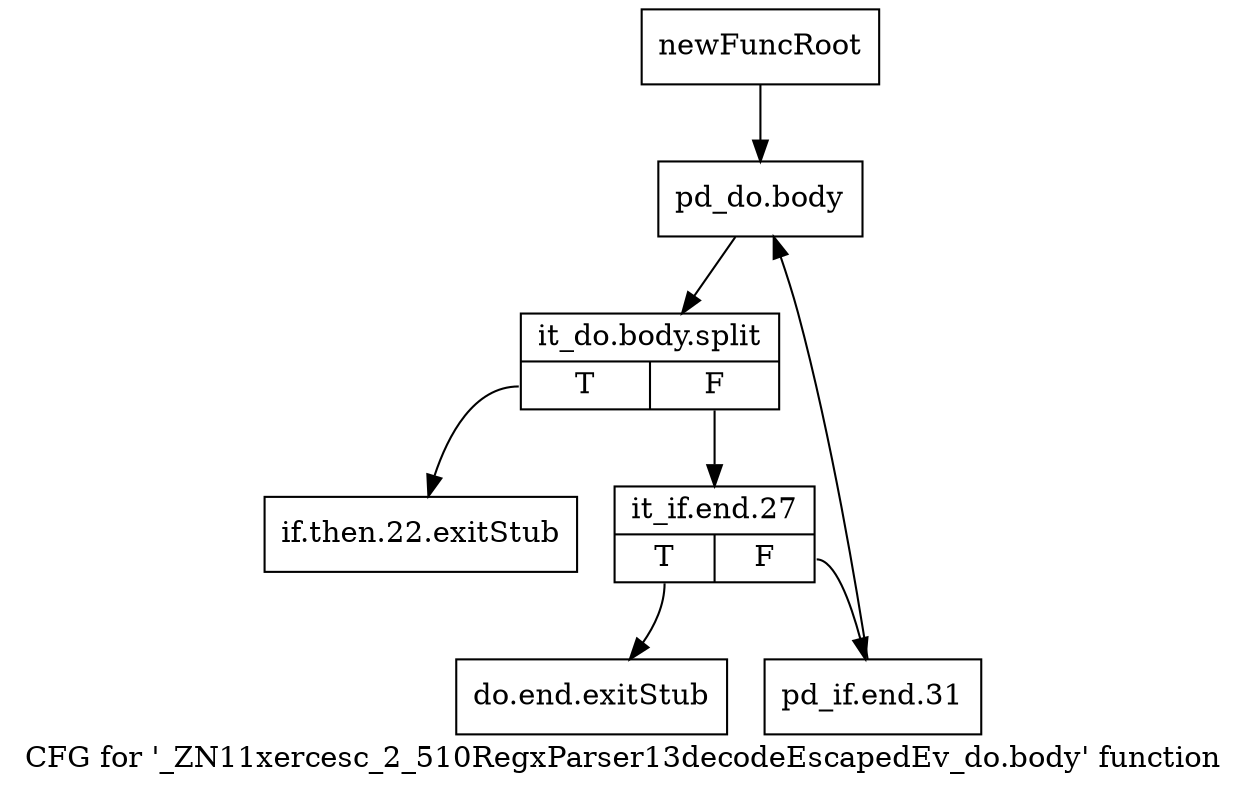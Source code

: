 digraph "CFG for '_ZN11xercesc_2_510RegxParser13decodeEscapedEv_do.body' function" {
	label="CFG for '_ZN11xercesc_2_510RegxParser13decodeEscapedEv_do.body' function";

	Node0x998b000 [shape=record,label="{newFuncRoot}"];
	Node0x998b000 -> Node0x998b0f0;
	Node0x998b050 [shape=record,label="{if.then.22.exitStub}"];
	Node0x998b0a0 [shape=record,label="{do.end.exitStub}"];
	Node0x998b0f0 [shape=record,label="{pd_do.body}"];
	Node0x998b0f0 -> Node0xceb7030;
	Node0xceb7030 [shape=record,label="{it_do.body.split|{<s0>T|<s1>F}}"];
	Node0xceb7030:s0 -> Node0x998b050;
	Node0xceb7030:s1 -> Node0x998b140;
	Node0x998b140 [shape=record,label="{it_if.end.27|{<s0>T|<s1>F}}"];
	Node0x998b140:s0 -> Node0x998b0a0;
	Node0x998b140:s1 -> Node0x998b190;
	Node0x998b190 [shape=record,label="{pd_if.end.31}"];
	Node0x998b190 -> Node0x998b0f0;
}
